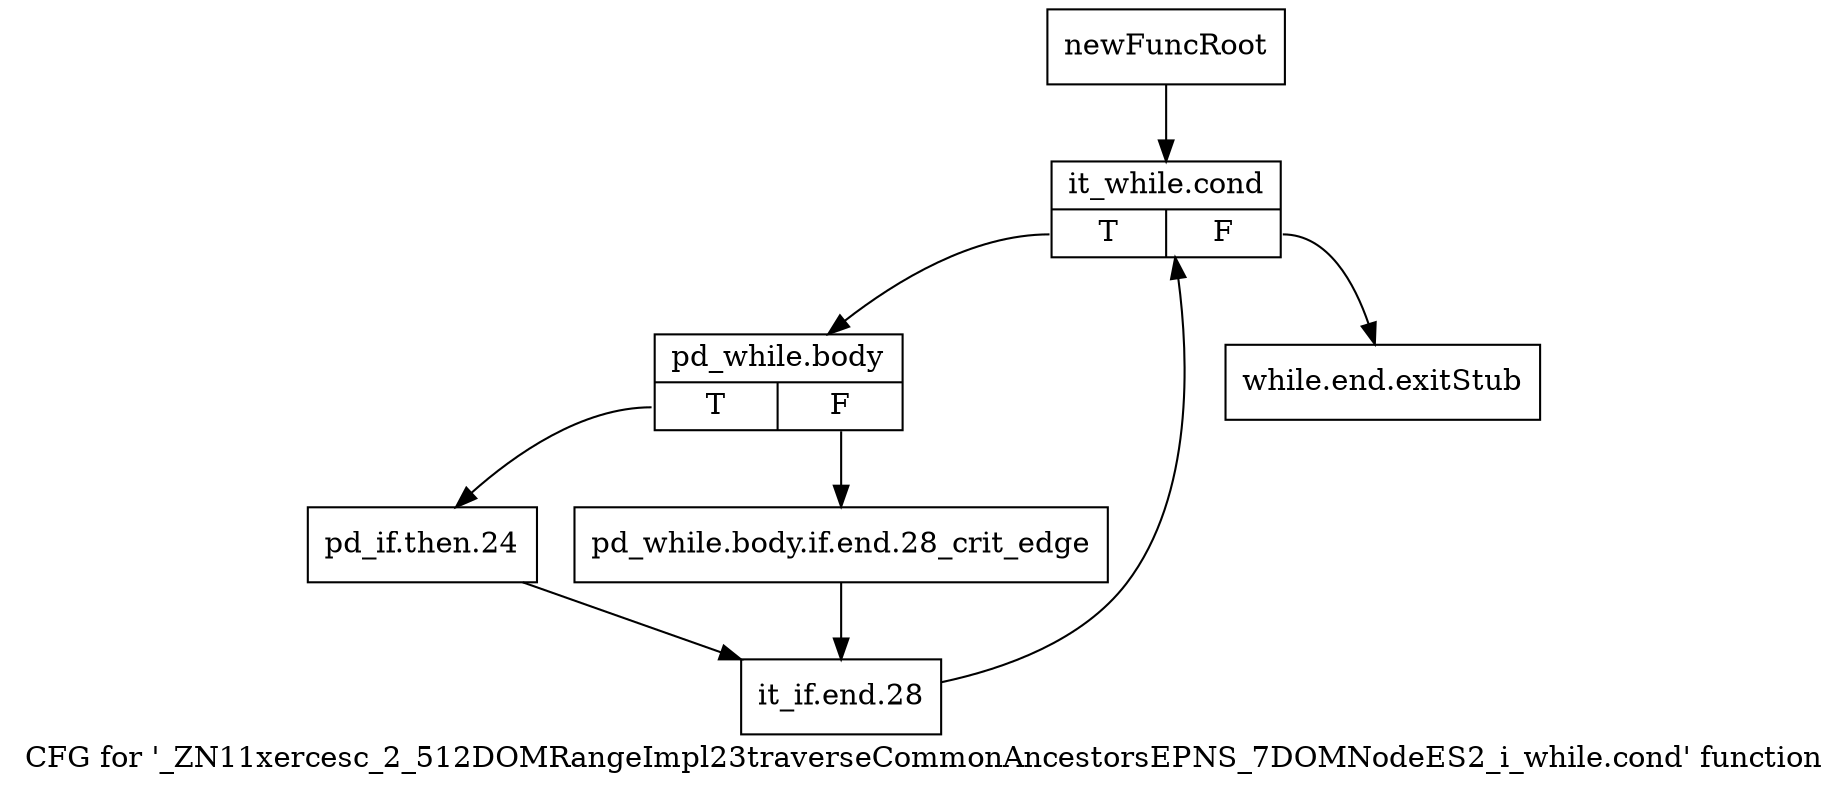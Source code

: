 digraph "CFG for '_ZN11xercesc_2_512DOMRangeImpl23traverseCommonAncestorsEPNS_7DOMNodeES2_i_while.cond' function" {
	label="CFG for '_ZN11xercesc_2_512DOMRangeImpl23traverseCommonAncestorsEPNS_7DOMNodeES2_i_while.cond' function";

	Node0x9800670 [shape=record,label="{newFuncRoot}"];
	Node0x9800670 -> Node0x9800710;
	Node0x98006c0 [shape=record,label="{while.end.exitStub}"];
	Node0x9800710 [shape=record,label="{it_while.cond|{<s0>T|<s1>F}}"];
	Node0x9800710:s0 -> Node0x9800760;
	Node0x9800710:s1 -> Node0x98006c0;
	Node0x9800760 [shape=record,label="{pd_while.body|{<s0>T|<s1>F}}"];
	Node0x9800760:s0 -> Node0x9800800;
	Node0x9800760:s1 -> Node0x98007b0;
	Node0x98007b0 [shape=record,label="{pd_while.body.if.end.28_crit_edge}"];
	Node0x98007b0 -> Node0x9800850;
	Node0x9800800 [shape=record,label="{pd_if.then.24}"];
	Node0x9800800 -> Node0x9800850;
	Node0x9800850 [shape=record,label="{it_if.end.28}"];
	Node0x9800850 -> Node0x9800710;
}
